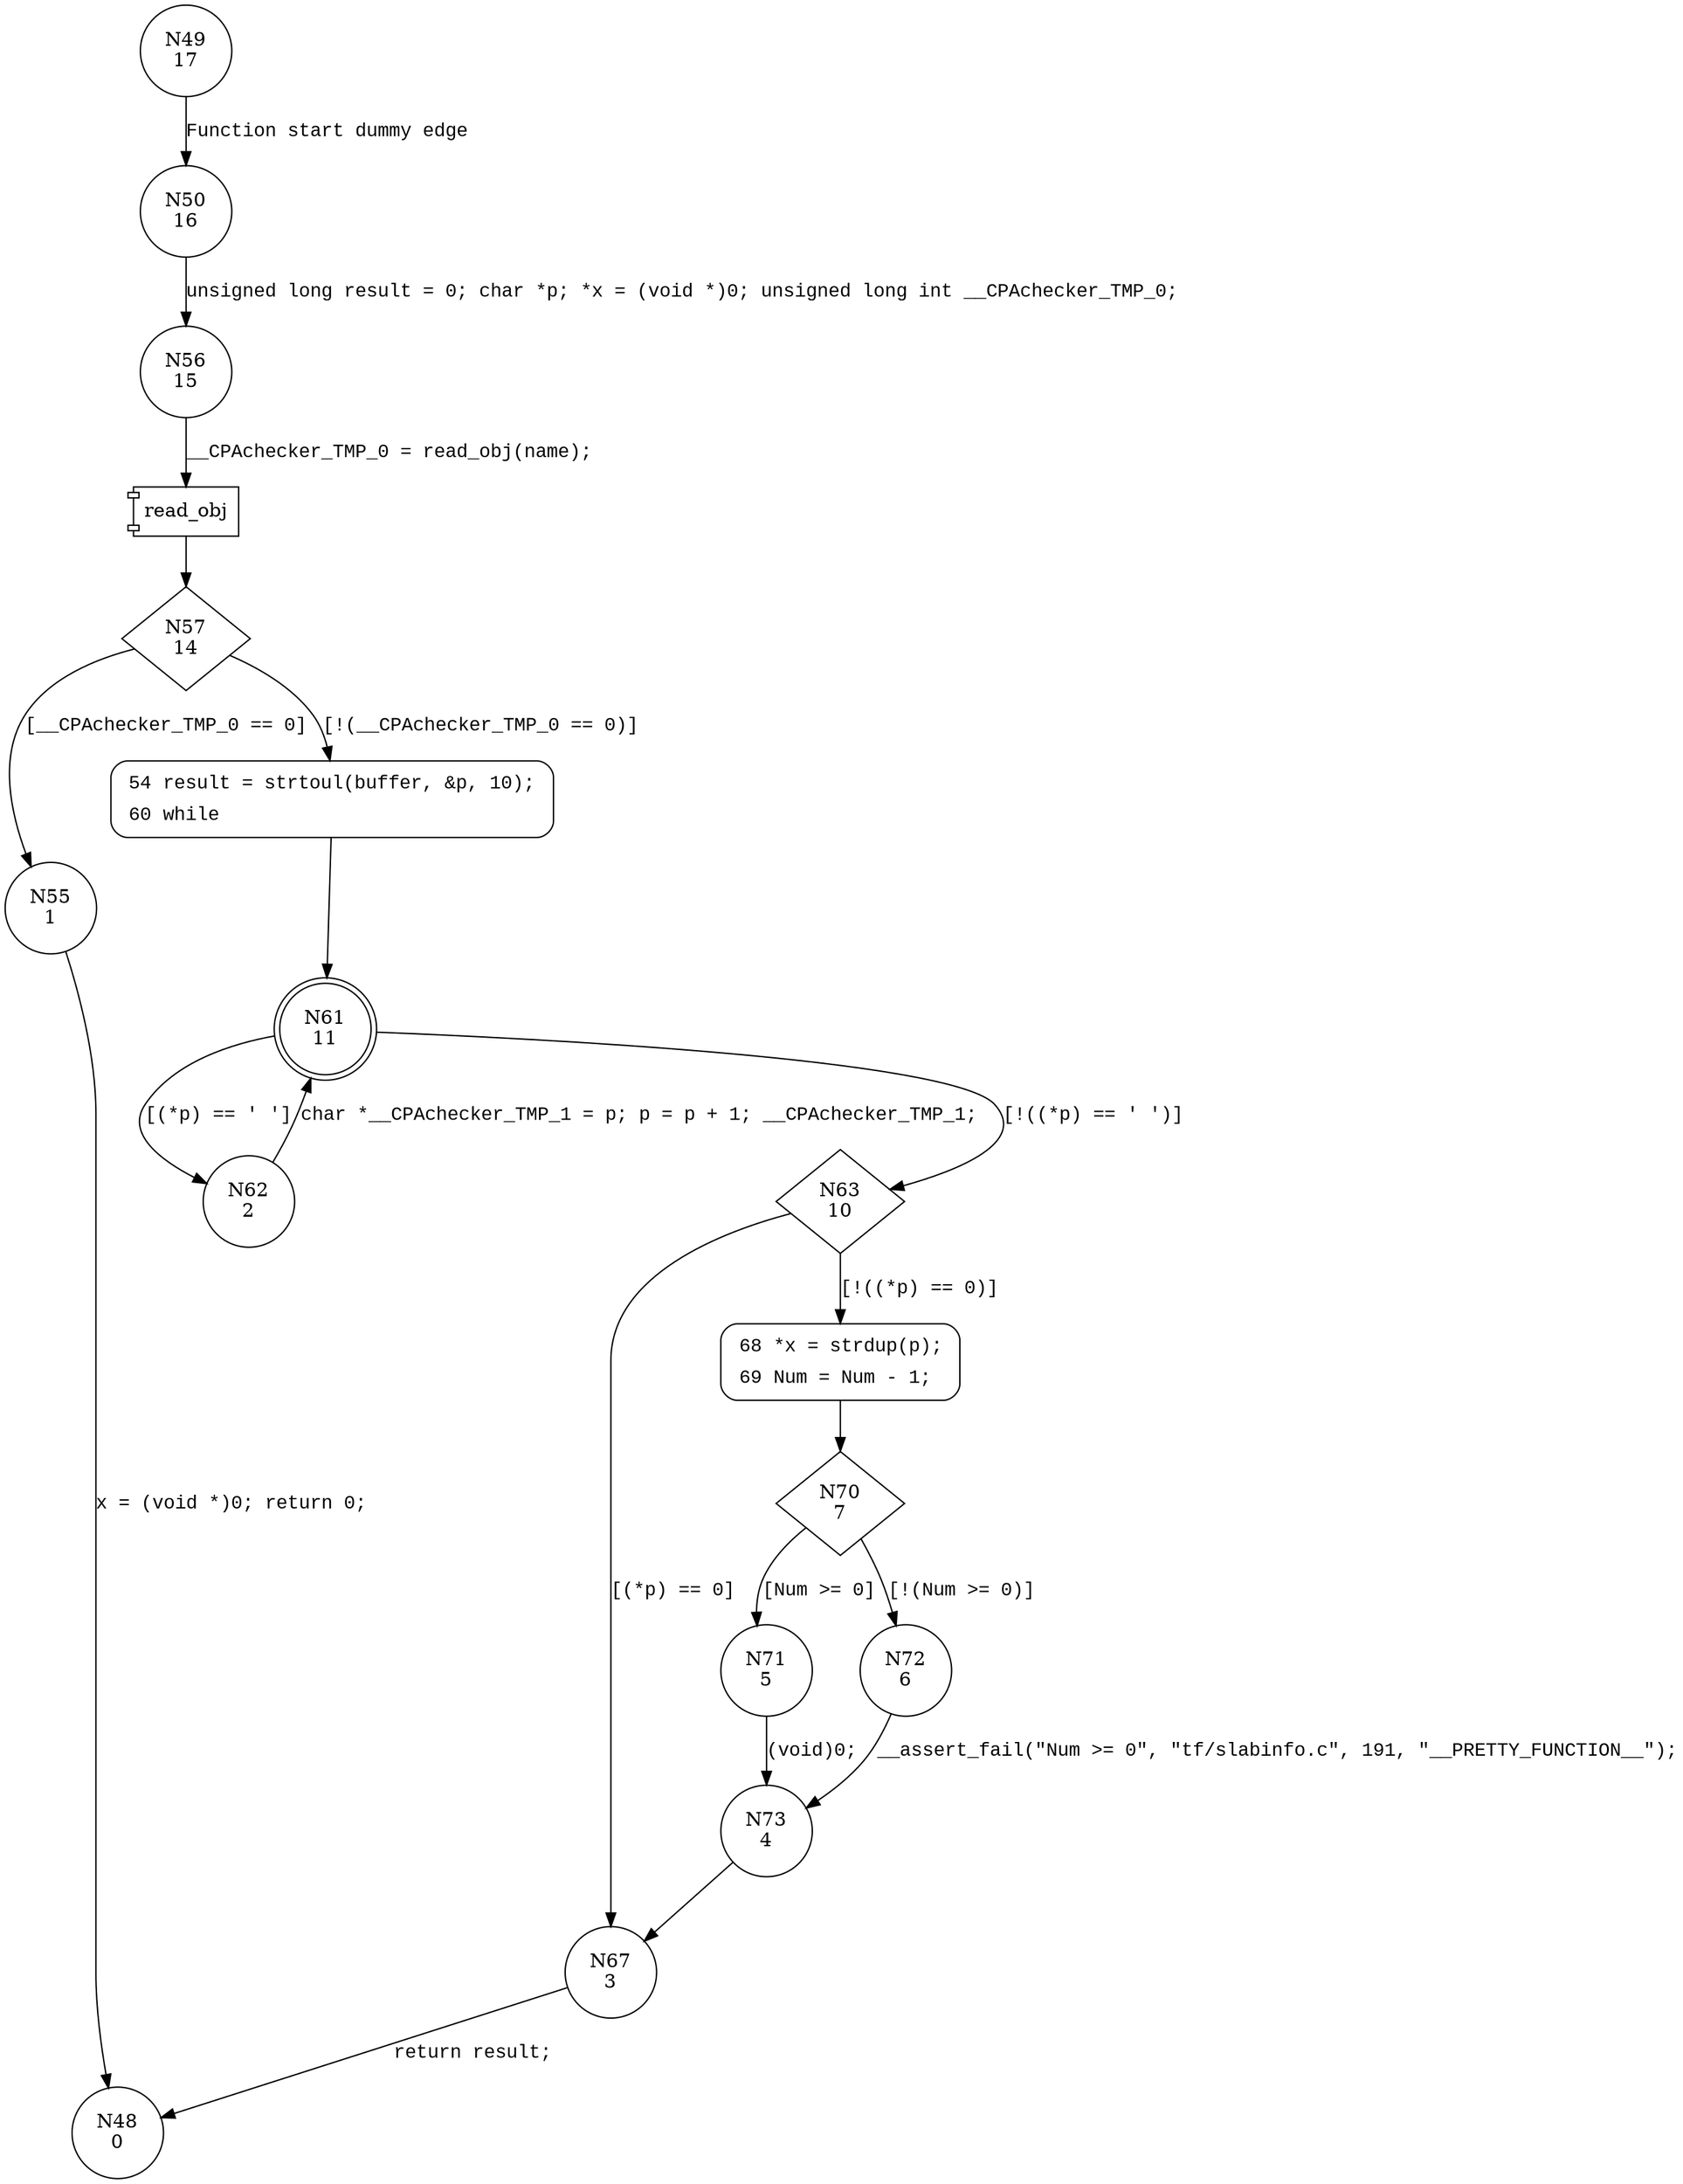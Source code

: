digraph get_obj_and_str {
49 [shape="circle" label="N49\n17"]
50 [shape="circle" label="N50\n16"]
56 [shape="circle" label="N56\n15"]
57 [shape="diamond" label="N57\n14"]
55 [shape="circle" label="N55\n1"]
54 [shape="circle" label="N54\n13"]
61 [shape="doublecircle" label="N61\n11"]
62 [shape="circle" label="N62\n2"]
63 [shape="diamond" label="N63\n10"]
67 [shape="circle" label="N67\n3"]
68 [shape="circle" label="N68\n9"]
70 [shape="diamond" label="N70\n7"]
71 [shape="circle" label="N71\n5"]
72 [shape="circle" label="N72\n6"]
73 [shape="circle" label="N73\n4"]
48 [shape="circle" label="N48\n0"]
54 [style="filled,bold" penwidth="1" fillcolor="white" fontname="Courier New" shape="Mrecord" label=<<table border="0" cellborder="0" cellpadding="3" bgcolor="white"><tr><td align="right">54</td><td align="left">result = strtoul(buffer, &amp;p, 10);</td></tr><tr><td align="right">60</td><td align="left">while</td></tr></table>>]
54 -> 61[label=""]
68 [style="filled,bold" penwidth="1" fillcolor="white" fontname="Courier New" shape="Mrecord" label=<<table border="0" cellborder="0" cellpadding="3" bgcolor="white"><tr><td align="right">68</td><td align="left">*x = strdup(p);</td></tr><tr><td align="right">69</td><td align="left">Num = Num - 1;</td></tr></table>>]
68 -> 70[label=""]
49 -> 50 [label="Function start dummy edge" fontname="Courier New"]
100004 [shape="component" label="read_obj"]
56 -> 100004 [label="__CPAchecker_TMP_0 = read_obj(name);" fontname="Courier New"]
100004 -> 57 [label="" fontname="Courier New"]
57 -> 55 [label="[__CPAchecker_TMP_0 == 0]" fontname="Courier New"]
57 -> 54 [label="[!(__CPAchecker_TMP_0 == 0)]" fontname="Courier New"]
61 -> 62 [label="[(*p) == ' ']" fontname="Courier New"]
61 -> 63 [label="[!((*p) == ' ')]" fontname="Courier New"]
63 -> 67 [label="[(*p) == 0]" fontname="Courier New"]
63 -> 68 [label="[!((*p) == 0)]" fontname="Courier New"]
70 -> 71 [label="[Num >= 0]" fontname="Courier New"]
70 -> 72 [label="[!(Num >= 0)]" fontname="Courier New"]
73 -> 67 [label="" fontname="Courier New"]
67 -> 48 [label="return result;" fontname="Courier New"]
62 -> 61 [label="char *__CPAchecker_TMP_1 = p; p = p + 1; __CPAchecker_TMP_1; " fontname="Courier New"]
50 -> 56 [label="unsigned long result = 0; char *p; *x = (void *)0; unsigned long int __CPAchecker_TMP_0;" fontname="Courier New"]
72 -> 73 [label="__assert_fail(\"Num >= 0\", \"tf/slabinfo.c\", 191, \"__PRETTY_FUNCTION__\");" fontname="Courier New"]
71 -> 73 [label="(void)0;" fontname="Courier New"]
55 -> 48 [label="x = (void *)0; return 0;" fontname="Courier New"]
}